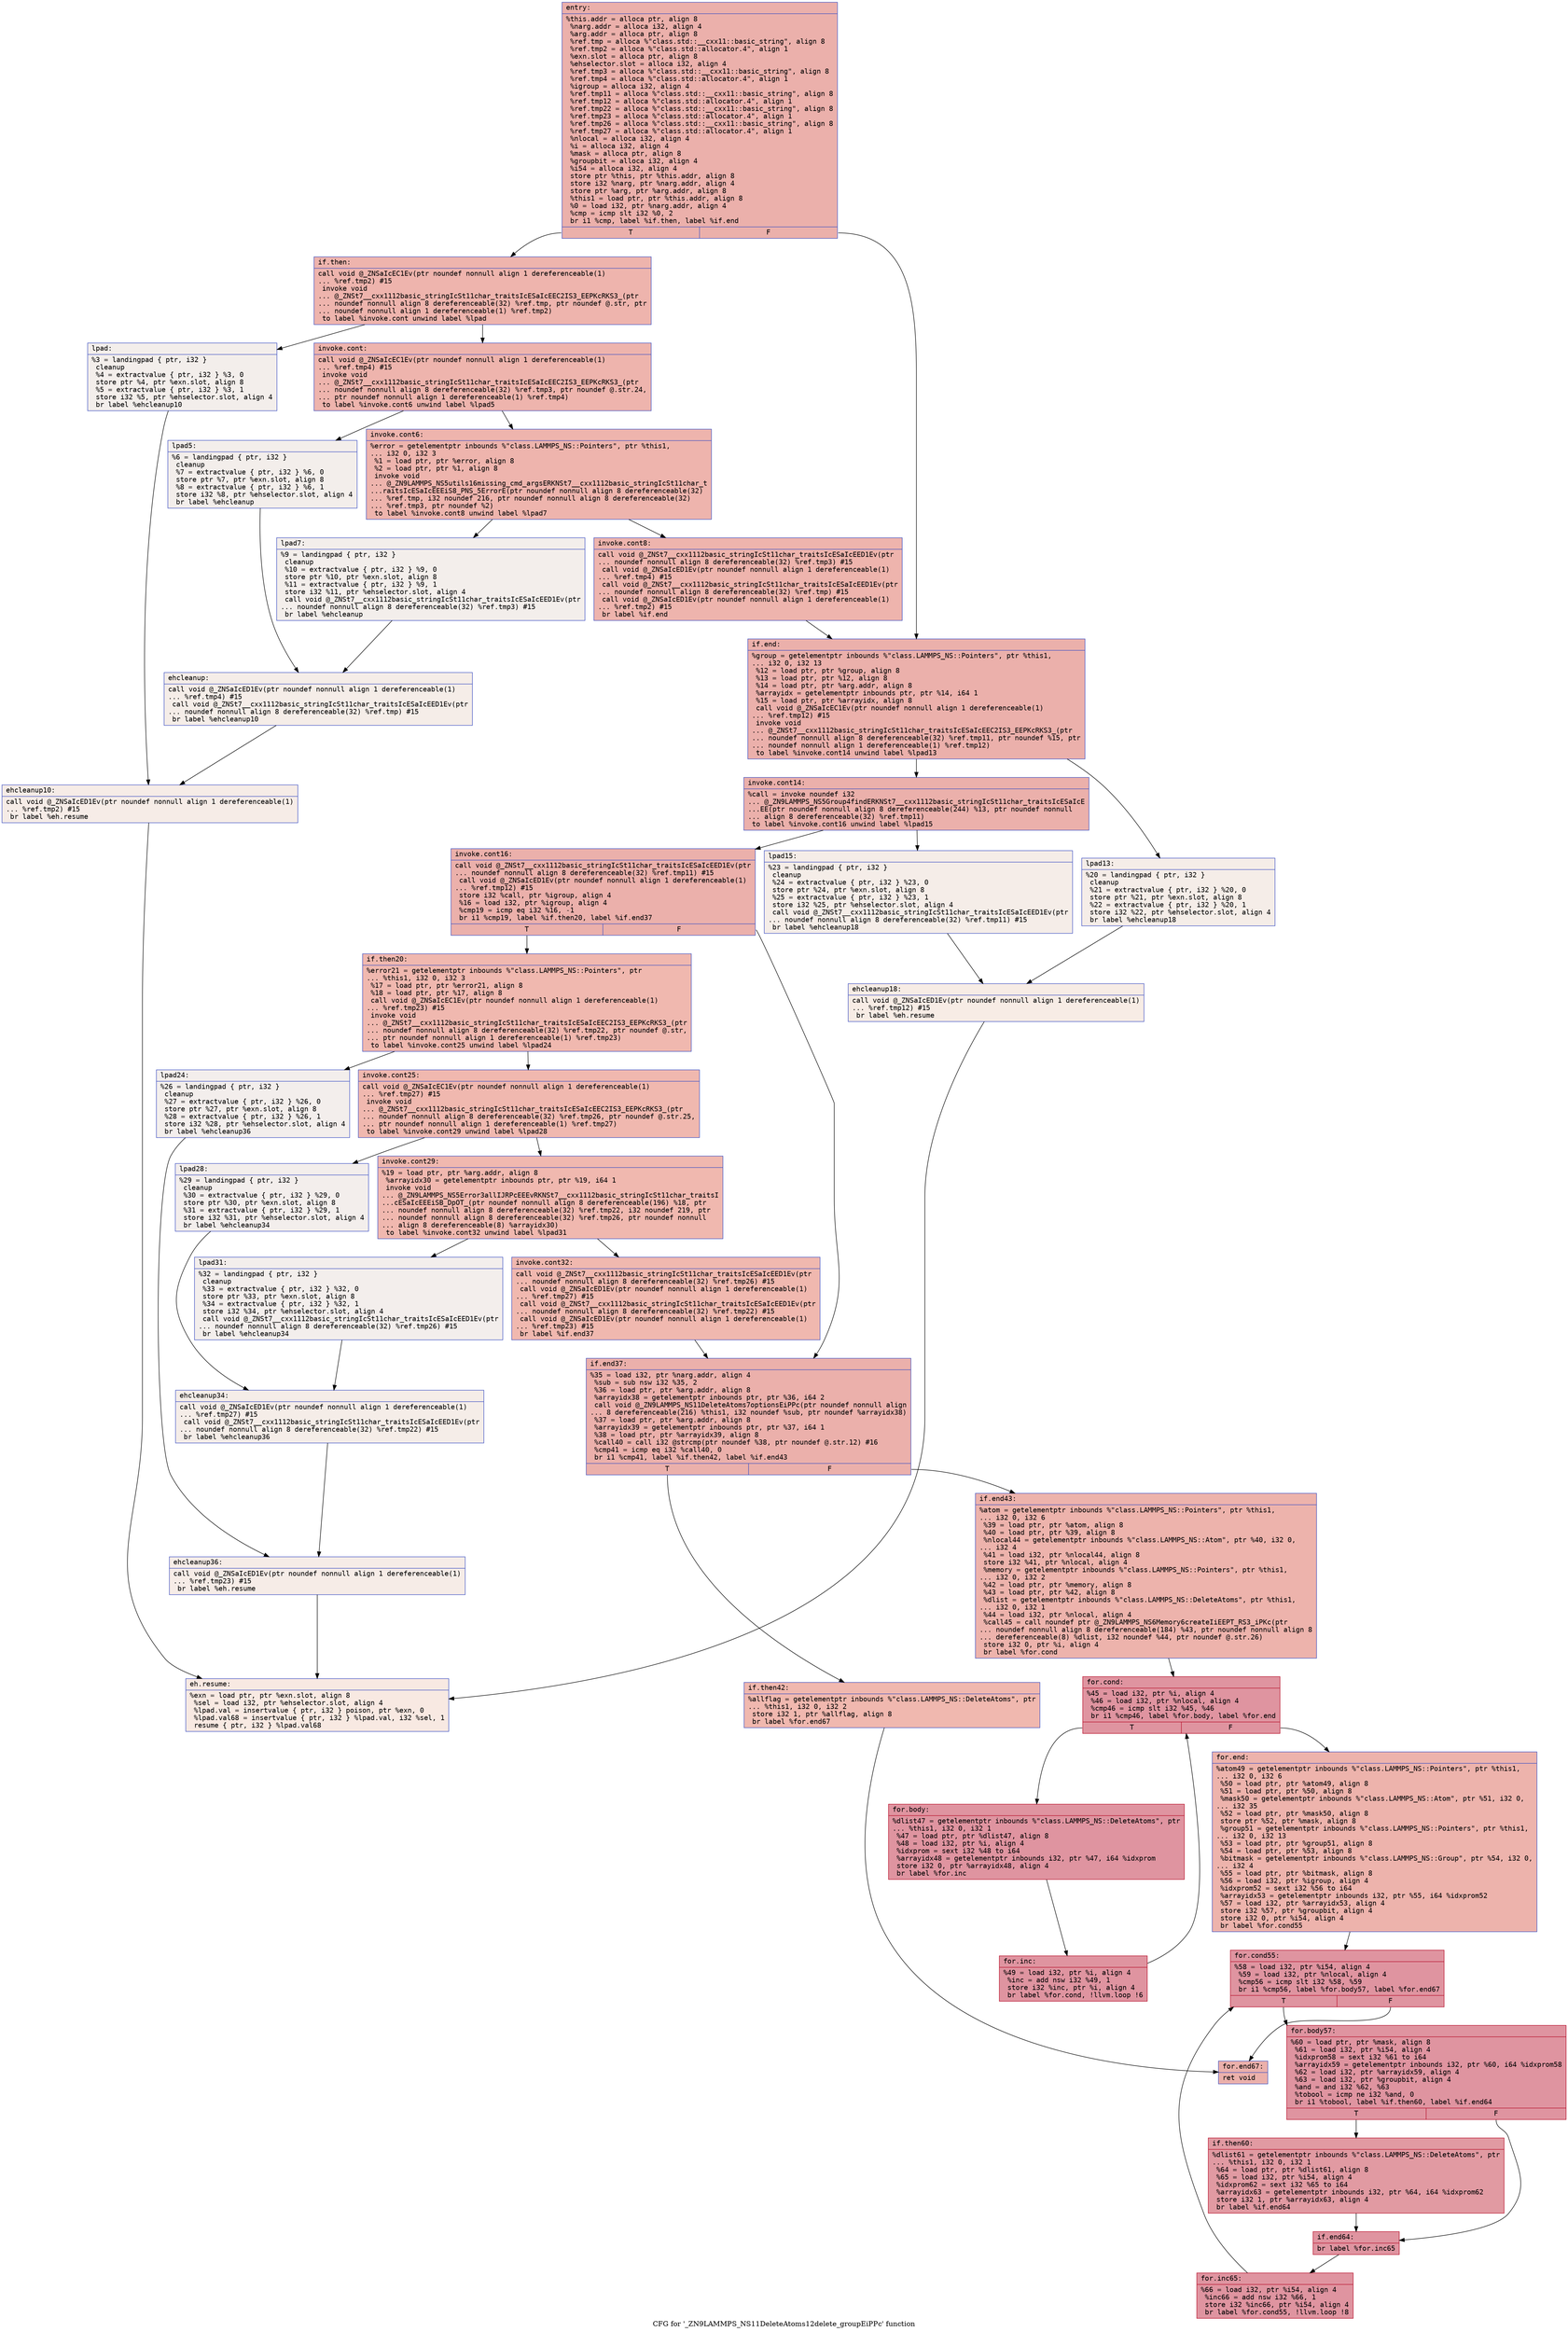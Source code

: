 digraph "CFG for '_ZN9LAMMPS_NS11DeleteAtoms12delete_groupEiPPc' function" {
	label="CFG for '_ZN9LAMMPS_NS11DeleteAtoms12delete_groupEiPPc' function";

	Node0x557d77051170 [shape=record,color="#3d50c3ff", style=filled, fillcolor="#d24b4070" fontname="Courier",label="{entry:\l|  %this.addr = alloca ptr, align 8\l  %narg.addr = alloca i32, align 4\l  %arg.addr = alloca ptr, align 8\l  %ref.tmp = alloca %\"class.std::__cxx11::basic_string\", align 8\l  %ref.tmp2 = alloca %\"class.std::allocator.4\", align 1\l  %exn.slot = alloca ptr, align 8\l  %ehselector.slot = alloca i32, align 4\l  %ref.tmp3 = alloca %\"class.std::__cxx11::basic_string\", align 8\l  %ref.tmp4 = alloca %\"class.std::allocator.4\", align 1\l  %igroup = alloca i32, align 4\l  %ref.tmp11 = alloca %\"class.std::__cxx11::basic_string\", align 8\l  %ref.tmp12 = alloca %\"class.std::allocator.4\", align 1\l  %ref.tmp22 = alloca %\"class.std::__cxx11::basic_string\", align 8\l  %ref.tmp23 = alloca %\"class.std::allocator.4\", align 1\l  %ref.tmp26 = alloca %\"class.std::__cxx11::basic_string\", align 8\l  %ref.tmp27 = alloca %\"class.std::allocator.4\", align 1\l  %nlocal = alloca i32, align 4\l  %i = alloca i32, align 4\l  %mask = alloca ptr, align 8\l  %groupbit = alloca i32, align 4\l  %i54 = alloca i32, align 4\l  store ptr %this, ptr %this.addr, align 8\l  store i32 %narg, ptr %narg.addr, align 4\l  store ptr %arg, ptr %arg.addr, align 8\l  %this1 = load ptr, ptr %this.addr, align 8\l  %0 = load i32, ptr %narg.addr, align 4\l  %cmp = icmp slt i32 %0, 2\l  br i1 %cmp, label %if.then, label %if.end\l|{<s0>T|<s1>F}}"];
	Node0x557d77051170:s0 -> Node0x557d770765e0[tooltip="entry -> if.then\nProbability 50.00%" ];
	Node0x557d77051170:s1 -> Node0x557d77076650[tooltip="entry -> if.end\nProbability 50.00%" ];
	Node0x557d770765e0 [shape=record,color="#3d50c3ff", style=filled, fillcolor="#d8564670" fontname="Courier",label="{if.then:\l|  call void @_ZNSaIcEC1Ev(ptr noundef nonnull align 1 dereferenceable(1)\l... %ref.tmp2) #15\l  invoke void\l... @_ZNSt7__cxx1112basic_stringIcSt11char_traitsIcESaIcEEC2IS3_EEPKcRKS3_(ptr\l... noundef nonnull align 8 dereferenceable(32) %ref.tmp, ptr noundef @.str, ptr\l... noundef nonnull align 1 dereferenceable(1) %ref.tmp2)\l          to label %invoke.cont unwind label %lpad\l}"];
	Node0x557d770765e0 -> Node0x557d770768f0[tooltip="if.then -> invoke.cont\nProbability 100.00%" ];
	Node0x557d770765e0 -> Node0x557d77076940[tooltip="if.then -> lpad\nProbability 0.00%" ];
	Node0x557d770768f0 [shape=record,color="#3d50c3ff", style=filled, fillcolor="#d8564670" fontname="Courier",label="{invoke.cont:\l|  call void @_ZNSaIcEC1Ev(ptr noundef nonnull align 1 dereferenceable(1)\l... %ref.tmp4) #15\l  invoke void\l... @_ZNSt7__cxx1112basic_stringIcSt11char_traitsIcESaIcEEC2IS3_EEPKcRKS3_(ptr\l... noundef nonnull align 8 dereferenceable(32) %ref.tmp3, ptr noundef @.str.24,\l... ptr noundef nonnull align 1 dereferenceable(1) %ref.tmp4)\l          to label %invoke.cont6 unwind label %lpad5\l}"];
	Node0x557d770768f0 -> Node0x557d77076c60[tooltip="invoke.cont -> invoke.cont6\nProbability 100.00%" ];
	Node0x557d770768f0 -> Node0x557d77076cb0[tooltip="invoke.cont -> lpad5\nProbability 0.00%" ];
	Node0x557d77076c60 [shape=record,color="#3d50c3ff", style=filled, fillcolor="#d8564670" fontname="Courier",label="{invoke.cont6:\l|  %error = getelementptr inbounds %\"class.LAMMPS_NS::Pointers\", ptr %this1,\l... i32 0, i32 3\l  %1 = load ptr, ptr %error, align 8\l  %2 = load ptr, ptr %1, align 8\l  invoke void\l... @_ZN9LAMMPS_NS5utils16missing_cmd_argsERKNSt7__cxx1112basic_stringIcSt11char_t\l...raitsIcESaIcEEEiS8_PNS_5ErrorE(ptr noundef nonnull align 8 dereferenceable(32)\l... %ref.tmp, i32 noundef 216, ptr noundef nonnull align 8 dereferenceable(32)\l... %ref.tmp3, ptr noundef %2)\l          to label %invoke.cont8 unwind label %lpad7\l}"];
	Node0x557d77076c60 -> Node0x557d77076c10[tooltip="invoke.cont6 -> invoke.cont8\nProbability 100.00%" ];
	Node0x557d77076c60 -> Node0x557d77077150[tooltip="invoke.cont6 -> lpad7\nProbability 0.00%" ];
	Node0x557d77076c10 [shape=record,color="#3d50c3ff", style=filled, fillcolor="#d8564670" fontname="Courier",label="{invoke.cont8:\l|  call void @_ZNSt7__cxx1112basic_stringIcSt11char_traitsIcESaIcEED1Ev(ptr\l... noundef nonnull align 8 dereferenceable(32) %ref.tmp3) #15\l  call void @_ZNSaIcED1Ev(ptr noundef nonnull align 1 dereferenceable(1)\l... %ref.tmp4) #15\l  call void @_ZNSt7__cxx1112basic_stringIcSt11char_traitsIcESaIcEED1Ev(ptr\l... noundef nonnull align 8 dereferenceable(32) %ref.tmp) #15\l  call void @_ZNSaIcED1Ev(ptr noundef nonnull align 1 dereferenceable(1)\l... %ref.tmp2) #15\l  br label %if.end\l}"];
	Node0x557d77076c10 -> Node0x557d77076650[tooltip="invoke.cont8 -> if.end\nProbability 100.00%" ];
	Node0x557d77076940 [shape=record,color="#3d50c3ff", style=filled, fillcolor="#e5d8d170" fontname="Courier",label="{lpad:\l|  %3 = landingpad \{ ptr, i32 \}\l          cleanup\l  %4 = extractvalue \{ ptr, i32 \} %3, 0\l  store ptr %4, ptr %exn.slot, align 8\l  %5 = extractvalue \{ ptr, i32 \} %3, 1\l  store i32 %5, ptr %ehselector.slot, align 4\l  br label %ehcleanup10\l}"];
	Node0x557d77076940 -> Node0x557d77077b10[tooltip="lpad -> ehcleanup10\nProbability 100.00%" ];
	Node0x557d77076cb0 [shape=record,color="#3d50c3ff", style=filled, fillcolor="#e5d8d170" fontname="Courier",label="{lpad5:\l|  %6 = landingpad \{ ptr, i32 \}\l          cleanup\l  %7 = extractvalue \{ ptr, i32 \} %6, 0\l  store ptr %7, ptr %exn.slot, align 8\l  %8 = extractvalue \{ ptr, i32 \} %6, 1\l  store i32 %8, ptr %ehselector.slot, align 4\l  br label %ehcleanup\l}"];
	Node0x557d77076cb0 -> Node0x557d77077e80[tooltip="lpad5 -> ehcleanup\nProbability 100.00%" ];
	Node0x557d77077150 [shape=record,color="#3d50c3ff", style=filled, fillcolor="#e5d8d170" fontname="Courier",label="{lpad7:\l|  %9 = landingpad \{ ptr, i32 \}\l          cleanup\l  %10 = extractvalue \{ ptr, i32 \} %9, 0\l  store ptr %10, ptr %exn.slot, align 8\l  %11 = extractvalue \{ ptr, i32 \} %9, 1\l  store i32 %11, ptr %ehselector.slot, align 4\l  call void @_ZNSt7__cxx1112basic_stringIcSt11char_traitsIcESaIcEED1Ev(ptr\l... noundef nonnull align 8 dereferenceable(32) %ref.tmp3) #15\l  br label %ehcleanup\l}"];
	Node0x557d77077150 -> Node0x557d77077e80[tooltip="lpad7 -> ehcleanup\nProbability 100.00%" ];
	Node0x557d77077e80 [shape=record,color="#3d50c3ff", style=filled, fillcolor="#e8d6cc70" fontname="Courier",label="{ehcleanup:\l|  call void @_ZNSaIcED1Ev(ptr noundef nonnull align 1 dereferenceable(1)\l... %ref.tmp4) #15\l  call void @_ZNSt7__cxx1112basic_stringIcSt11char_traitsIcESaIcEED1Ev(ptr\l... noundef nonnull align 8 dereferenceable(32) %ref.tmp) #15\l  br label %ehcleanup10\l}"];
	Node0x557d77077e80 -> Node0x557d77077b10[tooltip="ehcleanup -> ehcleanup10\nProbability 100.00%" ];
	Node0x557d77077b10 [shape=record,color="#3d50c3ff", style=filled, fillcolor="#ead5c970" fontname="Courier",label="{ehcleanup10:\l|  call void @_ZNSaIcED1Ev(ptr noundef nonnull align 1 dereferenceable(1)\l... %ref.tmp2) #15\l  br label %eh.resume\l}"];
	Node0x557d77077b10 -> Node0x557d770b5690[tooltip="ehcleanup10 -> eh.resume\nProbability 100.00%" ];
	Node0x557d77076650 [shape=record,color="#3d50c3ff", style=filled, fillcolor="#d24b4070" fontname="Courier",label="{if.end:\l|  %group = getelementptr inbounds %\"class.LAMMPS_NS::Pointers\", ptr %this1,\l... i32 0, i32 13\l  %12 = load ptr, ptr %group, align 8\l  %13 = load ptr, ptr %12, align 8\l  %14 = load ptr, ptr %arg.addr, align 8\l  %arrayidx = getelementptr inbounds ptr, ptr %14, i64 1\l  %15 = load ptr, ptr %arrayidx, align 8\l  call void @_ZNSaIcEC1Ev(ptr noundef nonnull align 1 dereferenceable(1)\l... %ref.tmp12) #15\l  invoke void\l... @_ZNSt7__cxx1112basic_stringIcSt11char_traitsIcESaIcEEC2IS3_EEPKcRKS3_(ptr\l... noundef nonnull align 8 dereferenceable(32) %ref.tmp11, ptr noundef %15, ptr\l... noundef nonnull align 1 dereferenceable(1) %ref.tmp12)\l          to label %invoke.cont14 unwind label %lpad13\l}"];
	Node0x557d77076650 -> Node0x557d770b5b60[tooltip="if.end -> invoke.cont14\nProbability 100.00%" ];
	Node0x557d77076650 -> Node0x557d770b5be0[tooltip="if.end -> lpad13\nProbability 0.00%" ];
	Node0x557d770b5b60 [shape=record,color="#3d50c3ff", style=filled, fillcolor="#d24b4070" fontname="Courier",label="{invoke.cont14:\l|  %call = invoke noundef i32\l... @_ZN9LAMMPS_NS5Group4findERKNSt7__cxx1112basic_stringIcSt11char_traitsIcESaIcE\l...EE(ptr noundef nonnull align 8 dereferenceable(244) %13, ptr noundef nonnull\l... align 8 dereferenceable(32) %ref.tmp11)\l          to label %invoke.cont16 unwind label %lpad15\l}"];
	Node0x557d770b5b60 -> Node0x557d770b5b10[tooltip="invoke.cont14 -> invoke.cont16\nProbability 100.00%" ];
	Node0x557d770b5b60 -> Node0x557d770b5e70[tooltip="invoke.cont14 -> lpad15\nProbability 0.00%" ];
	Node0x557d770b5b10 [shape=record,color="#3d50c3ff", style=filled, fillcolor="#d24b4070" fontname="Courier",label="{invoke.cont16:\l|  call void @_ZNSt7__cxx1112basic_stringIcSt11char_traitsIcESaIcEED1Ev(ptr\l... noundef nonnull align 8 dereferenceable(32) %ref.tmp11) #15\l  call void @_ZNSaIcED1Ev(ptr noundef nonnull align 1 dereferenceable(1)\l... %ref.tmp12) #15\l  store i32 %call, ptr %igroup, align 4\l  %16 = load i32, ptr %igroup, align 4\l  %cmp19 = icmp eq i32 %16, -1\l  br i1 %cmp19, label %if.then20, label %if.end37\l|{<s0>T|<s1>F}}"];
	Node0x557d770b5b10:s0 -> Node0x557d770b64c0[tooltip="invoke.cont16 -> if.then20\nProbability 37.50%" ];
	Node0x557d770b5b10:s1 -> Node0x557d770b6540[tooltip="invoke.cont16 -> if.end37\nProbability 62.50%" ];
	Node0x557d770b64c0 [shape=record,color="#3d50c3ff", style=filled, fillcolor="#dc5d4a70" fontname="Courier",label="{if.then20:\l|  %error21 = getelementptr inbounds %\"class.LAMMPS_NS::Pointers\", ptr\l... %this1, i32 0, i32 3\l  %17 = load ptr, ptr %error21, align 8\l  %18 = load ptr, ptr %17, align 8\l  call void @_ZNSaIcEC1Ev(ptr noundef nonnull align 1 dereferenceable(1)\l... %ref.tmp23) #15\l  invoke void\l... @_ZNSt7__cxx1112basic_stringIcSt11char_traitsIcESaIcEEC2IS3_EEPKcRKS3_(ptr\l... noundef nonnull align 8 dereferenceable(32) %ref.tmp22, ptr noundef @.str,\l... ptr noundef nonnull align 1 dereferenceable(1) %ref.tmp23)\l          to label %invoke.cont25 unwind label %lpad24\l}"];
	Node0x557d770b64c0 -> Node0x557d770b6cd0[tooltip="if.then20 -> invoke.cont25\nProbability 100.00%" ];
	Node0x557d770b64c0 -> Node0x557d770b6d50[tooltip="if.then20 -> lpad24\nProbability 0.00%" ];
	Node0x557d770b6cd0 [shape=record,color="#3d50c3ff", style=filled, fillcolor="#dc5d4a70" fontname="Courier",label="{invoke.cont25:\l|  call void @_ZNSaIcEC1Ev(ptr noundef nonnull align 1 dereferenceable(1)\l... %ref.tmp27) #15\l  invoke void\l... @_ZNSt7__cxx1112basic_stringIcSt11char_traitsIcESaIcEEC2IS3_EEPKcRKS3_(ptr\l... noundef nonnull align 8 dereferenceable(32) %ref.tmp26, ptr noundef @.str.25,\l... ptr noundef nonnull align 1 dereferenceable(1) %ref.tmp27)\l          to label %invoke.cont29 unwind label %lpad28\l}"];
	Node0x557d770b6cd0 -> Node0x557d770b7070[tooltip="invoke.cont25 -> invoke.cont29\nProbability 100.00%" ];
	Node0x557d770b6cd0 -> Node0x557d770b70c0[tooltip="invoke.cont25 -> lpad28\nProbability 0.00%" ];
	Node0x557d770b7070 [shape=record,color="#3d50c3ff", style=filled, fillcolor="#dc5d4a70" fontname="Courier",label="{invoke.cont29:\l|  %19 = load ptr, ptr %arg.addr, align 8\l  %arrayidx30 = getelementptr inbounds ptr, ptr %19, i64 1\l  invoke void\l... @_ZN9LAMMPS_NS5Error3allIJRPcEEEvRKNSt7__cxx1112basic_stringIcSt11char_traitsI\l...cESaIcEEEiSB_DpOT_(ptr noundef nonnull align 8 dereferenceable(196) %18, ptr\l... noundef nonnull align 8 dereferenceable(32) %ref.tmp22, i32 noundef 219, ptr\l... noundef nonnull align 8 dereferenceable(32) %ref.tmp26, ptr noundef nonnull\l... align 8 dereferenceable(8) %arrayidx30)\l          to label %invoke.cont32 unwind label %lpad31\l}"];
	Node0x557d770b7070 -> Node0x557d770b7020[tooltip="invoke.cont29 -> invoke.cont32\nProbability 100.00%" ];
	Node0x557d770b7070 -> Node0x557d770b7540[tooltip="invoke.cont29 -> lpad31\nProbability 0.00%" ];
	Node0x557d770b7020 [shape=record,color="#3d50c3ff", style=filled, fillcolor="#dc5d4a70" fontname="Courier",label="{invoke.cont32:\l|  call void @_ZNSt7__cxx1112basic_stringIcSt11char_traitsIcESaIcEED1Ev(ptr\l... noundef nonnull align 8 dereferenceable(32) %ref.tmp26) #15\l  call void @_ZNSaIcED1Ev(ptr noundef nonnull align 1 dereferenceable(1)\l... %ref.tmp27) #15\l  call void @_ZNSt7__cxx1112basic_stringIcSt11char_traitsIcESaIcEED1Ev(ptr\l... noundef nonnull align 8 dereferenceable(32) %ref.tmp22) #15\l  call void @_ZNSaIcED1Ev(ptr noundef nonnull align 1 dereferenceable(1)\l... %ref.tmp23) #15\l  br label %if.end37\l}"];
	Node0x557d770b7020 -> Node0x557d770b6540[tooltip="invoke.cont32 -> if.end37\nProbability 100.00%" ];
	Node0x557d770b5be0 [shape=record,color="#3d50c3ff", style=filled, fillcolor="#e8d6cc70" fontname="Courier",label="{lpad13:\l|  %20 = landingpad \{ ptr, i32 \}\l          cleanup\l  %21 = extractvalue \{ ptr, i32 \} %20, 0\l  store ptr %21, ptr %exn.slot, align 8\l  %22 = extractvalue \{ ptr, i32 \} %20, 1\l  store i32 %22, ptr %ehselector.slot, align 4\l  br label %ehcleanup18\l}"];
	Node0x557d770b5be0 -> Node0x557d770b7ee0[tooltip="lpad13 -> ehcleanup18\nProbability 100.00%" ];
	Node0x557d770b5e70 [shape=record,color="#3d50c3ff", style=filled, fillcolor="#e8d6cc70" fontname="Courier",label="{lpad15:\l|  %23 = landingpad \{ ptr, i32 \}\l          cleanup\l  %24 = extractvalue \{ ptr, i32 \} %23, 0\l  store ptr %24, ptr %exn.slot, align 8\l  %25 = extractvalue \{ ptr, i32 \} %23, 1\l  store i32 %25, ptr %ehselector.slot, align 4\l  call void @_ZNSt7__cxx1112basic_stringIcSt11char_traitsIcESaIcEED1Ev(ptr\l... noundef nonnull align 8 dereferenceable(32) %ref.tmp11) #15\l  br label %ehcleanup18\l}"];
	Node0x557d770b5e70 -> Node0x557d770b7ee0[tooltip="lpad15 -> ehcleanup18\nProbability 100.00%" ];
	Node0x557d770b7ee0 [shape=record,color="#3d50c3ff", style=filled, fillcolor="#ecd3c570" fontname="Courier",label="{ehcleanup18:\l|  call void @_ZNSaIcED1Ev(ptr noundef nonnull align 1 dereferenceable(1)\l... %ref.tmp12) #15\l  br label %eh.resume\l}"];
	Node0x557d770b7ee0 -> Node0x557d770b5690[tooltip="ehcleanup18 -> eh.resume\nProbability 100.00%" ];
	Node0x557d770b6d50 [shape=record,color="#3d50c3ff", style=filled, fillcolor="#e3d9d370" fontname="Courier",label="{lpad24:\l|  %26 = landingpad \{ ptr, i32 \}\l          cleanup\l  %27 = extractvalue \{ ptr, i32 \} %26, 0\l  store ptr %27, ptr %exn.slot, align 8\l  %28 = extractvalue \{ ptr, i32 \} %26, 1\l  store i32 %28, ptr %ehselector.slot, align 4\l  br label %ehcleanup36\l}"];
	Node0x557d770b6d50 -> Node0x557d770b8760[tooltip="lpad24 -> ehcleanup36\nProbability 100.00%" ];
	Node0x557d770b70c0 [shape=record,color="#3d50c3ff", style=filled, fillcolor="#e3d9d370" fontname="Courier",label="{lpad28:\l|  %29 = landingpad \{ ptr, i32 \}\l          cleanup\l  %30 = extractvalue \{ ptr, i32 \} %29, 0\l  store ptr %30, ptr %exn.slot, align 8\l  %31 = extractvalue \{ ptr, i32 \} %29, 1\l  store i32 %31, ptr %ehselector.slot, align 4\l  br label %ehcleanup34\l}"];
	Node0x557d770b70c0 -> Node0x557d770b8ad0[tooltip="lpad28 -> ehcleanup34\nProbability 100.00%" ];
	Node0x557d770b7540 [shape=record,color="#3d50c3ff", style=filled, fillcolor="#e3d9d370" fontname="Courier",label="{lpad31:\l|  %32 = landingpad \{ ptr, i32 \}\l          cleanup\l  %33 = extractvalue \{ ptr, i32 \} %32, 0\l  store ptr %33, ptr %exn.slot, align 8\l  %34 = extractvalue \{ ptr, i32 \} %32, 1\l  store i32 %34, ptr %ehselector.slot, align 4\l  call void @_ZNSt7__cxx1112basic_stringIcSt11char_traitsIcESaIcEED1Ev(ptr\l... noundef nonnull align 8 dereferenceable(32) %ref.tmp26) #15\l  br label %ehcleanup34\l}"];
	Node0x557d770b7540 -> Node0x557d770b8ad0[tooltip="lpad31 -> ehcleanup34\nProbability 100.00%" ];
	Node0x557d770b8ad0 [shape=record,color="#3d50c3ff", style=filled, fillcolor="#e8d6cc70" fontname="Courier",label="{ehcleanup34:\l|  call void @_ZNSaIcED1Ev(ptr noundef nonnull align 1 dereferenceable(1)\l... %ref.tmp27) #15\l  call void @_ZNSt7__cxx1112basic_stringIcSt11char_traitsIcESaIcEED1Ev(ptr\l... noundef nonnull align 8 dereferenceable(32) %ref.tmp22) #15\l  br label %ehcleanup36\l}"];
	Node0x557d770b8ad0 -> Node0x557d770b8760[tooltip="ehcleanup34 -> ehcleanup36\nProbability 100.00%" ];
	Node0x557d770b8760 [shape=record,color="#3d50c3ff", style=filled, fillcolor="#ead5c970" fontname="Courier",label="{ehcleanup36:\l|  call void @_ZNSaIcED1Ev(ptr noundef nonnull align 1 dereferenceable(1)\l... %ref.tmp23) #15\l  br label %eh.resume\l}"];
	Node0x557d770b8760 -> Node0x557d770b5690[tooltip="ehcleanup36 -> eh.resume\nProbability 100.00%" ];
	Node0x557d770b6540 [shape=record,color="#3d50c3ff", style=filled, fillcolor="#d24b4070" fontname="Courier",label="{if.end37:\l|  %35 = load i32, ptr %narg.addr, align 4\l  %sub = sub nsw i32 %35, 2\l  %36 = load ptr, ptr %arg.addr, align 8\l  %arrayidx38 = getelementptr inbounds ptr, ptr %36, i64 2\l  call void @_ZN9LAMMPS_NS11DeleteAtoms7optionsEiPPc(ptr noundef nonnull align\l... 8 dereferenceable(216) %this1, i32 noundef %sub, ptr noundef %arrayidx38)\l  %37 = load ptr, ptr %arg.addr, align 8\l  %arrayidx39 = getelementptr inbounds ptr, ptr %37, i64 1\l  %38 = load ptr, ptr %arrayidx39, align 8\l  %call40 = call i32 @strcmp(ptr noundef %38, ptr noundef @.str.12) #16\l  %cmp41 = icmp eq i32 %call40, 0\l  br i1 %cmp41, label %if.then42, label %if.end43\l|{<s0>T|<s1>F}}"];
	Node0x557d770b6540:s0 -> Node0x557d770b9b50[tooltip="if.end37 -> if.then42\nProbability 37.50%" ];
	Node0x557d770b6540:s1 -> Node0x557d770b9bd0[tooltip="if.end37 -> if.end43\nProbability 62.50%" ];
	Node0x557d770b9b50 [shape=record,color="#3d50c3ff", style=filled, fillcolor="#dc5d4a70" fontname="Courier",label="{if.then42:\l|  %allflag = getelementptr inbounds %\"class.LAMMPS_NS::DeleteAtoms\", ptr\l... %this1, i32 0, i32 2\l  store i32 1, ptr %allflag, align 8\l  br label %for.end67\l}"];
	Node0x557d770b9b50 -> Node0x557d770b9e80[tooltip="if.then42 -> for.end67\nProbability 100.00%" ];
	Node0x557d770b9bd0 [shape=record,color="#3d50c3ff", style=filled, fillcolor="#d6524470" fontname="Courier",label="{if.end43:\l|  %atom = getelementptr inbounds %\"class.LAMMPS_NS::Pointers\", ptr %this1,\l... i32 0, i32 6\l  %39 = load ptr, ptr %atom, align 8\l  %40 = load ptr, ptr %39, align 8\l  %nlocal44 = getelementptr inbounds %\"class.LAMMPS_NS::Atom\", ptr %40, i32 0,\l... i32 4\l  %41 = load i32, ptr %nlocal44, align 8\l  store i32 %41, ptr %nlocal, align 4\l  %memory = getelementptr inbounds %\"class.LAMMPS_NS::Pointers\", ptr %this1,\l... i32 0, i32 2\l  %42 = load ptr, ptr %memory, align 8\l  %43 = load ptr, ptr %42, align 8\l  %dlist = getelementptr inbounds %\"class.LAMMPS_NS::DeleteAtoms\", ptr %this1,\l... i32 0, i32 1\l  %44 = load i32, ptr %nlocal, align 4\l  %call45 = call noundef ptr @_ZN9LAMMPS_NS6Memory6createIiEEPT_RS3_iPKc(ptr\l... noundef nonnull align 8 dereferenceable(184) %43, ptr noundef nonnull align 8\l... dereferenceable(8) %dlist, i32 noundef %44, ptr noundef @.str.26)\l  store i32 0, ptr %i, align 4\l  br label %for.cond\l}"];
	Node0x557d770b9bd0 -> Node0x557d770ba980[tooltip="if.end43 -> for.cond\nProbability 100.00%" ];
	Node0x557d770ba980 [shape=record,color="#b70d28ff", style=filled, fillcolor="#b70d2870" fontname="Courier",label="{for.cond:\l|  %45 = load i32, ptr %i, align 4\l  %46 = load i32, ptr %nlocal, align 4\l  %cmp46 = icmp slt i32 %45, %46\l  br i1 %cmp46, label %for.body, label %for.end\l|{<s0>T|<s1>F}}"];
	Node0x557d770ba980:s0 -> Node0x557d770bac30[tooltip="for.cond -> for.body\nProbability 96.88%" ];
	Node0x557d770ba980:s1 -> Node0x557d770bacb0[tooltip="for.cond -> for.end\nProbability 3.12%" ];
	Node0x557d770bac30 [shape=record,color="#b70d28ff", style=filled, fillcolor="#b70d2870" fontname="Courier",label="{for.body:\l|  %dlist47 = getelementptr inbounds %\"class.LAMMPS_NS::DeleteAtoms\", ptr\l... %this1, i32 0, i32 1\l  %47 = load ptr, ptr %dlist47, align 8\l  %48 = load i32, ptr %i, align 4\l  %idxprom = sext i32 %48 to i64\l  %arrayidx48 = getelementptr inbounds i32, ptr %47, i64 %idxprom\l  store i32 0, ptr %arrayidx48, align 4\l  br label %for.inc\l}"];
	Node0x557d770bac30 -> Node0x557d770bba20[tooltip="for.body -> for.inc\nProbability 100.00%" ];
	Node0x557d770bba20 [shape=record,color="#b70d28ff", style=filled, fillcolor="#b70d2870" fontname="Courier",label="{for.inc:\l|  %49 = load i32, ptr %i, align 4\l  %inc = add nsw i32 %49, 1\l  store i32 %inc, ptr %i, align 4\l  br label %for.cond, !llvm.loop !6\l}"];
	Node0x557d770bba20 -> Node0x557d770ba980[tooltip="for.inc -> for.cond\nProbability 100.00%" ];
	Node0x557d770bacb0 [shape=record,color="#3d50c3ff", style=filled, fillcolor="#d6524470" fontname="Courier",label="{for.end:\l|  %atom49 = getelementptr inbounds %\"class.LAMMPS_NS::Pointers\", ptr %this1,\l... i32 0, i32 6\l  %50 = load ptr, ptr %atom49, align 8\l  %51 = load ptr, ptr %50, align 8\l  %mask50 = getelementptr inbounds %\"class.LAMMPS_NS::Atom\", ptr %51, i32 0,\l... i32 35\l  %52 = load ptr, ptr %mask50, align 8\l  store ptr %52, ptr %mask, align 8\l  %group51 = getelementptr inbounds %\"class.LAMMPS_NS::Pointers\", ptr %this1,\l... i32 0, i32 13\l  %53 = load ptr, ptr %group51, align 8\l  %54 = load ptr, ptr %53, align 8\l  %bitmask = getelementptr inbounds %\"class.LAMMPS_NS::Group\", ptr %54, i32 0,\l... i32 4\l  %55 = load ptr, ptr %bitmask, align 8\l  %56 = load i32, ptr %igroup, align 4\l  %idxprom52 = sext i32 %56 to i64\l  %arrayidx53 = getelementptr inbounds i32, ptr %55, i64 %idxprom52\l  %57 = load i32, ptr %arrayidx53, align 4\l  store i32 %57, ptr %groupbit, align 4\l  store i32 0, ptr %i54, align 4\l  br label %for.cond55\l}"];
	Node0x557d770bacb0 -> Node0x557d770bc950[tooltip="for.end -> for.cond55\nProbability 100.00%" ];
	Node0x557d770bc950 [shape=record,color="#b70d28ff", style=filled, fillcolor="#b70d2870" fontname="Courier",label="{for.cond55:\l|  %58 = load i32, ptr %i54, align 4\l  %59 = load i32, ptr %nlocal, align 4\l  %cmp56 = icmp slt i32 %58, %59\l  br i1 %cmp56, label %for.body57, label %for.end67\l|{<s0>T|<s1>F}}"];
	Node0x557d770bc950:s0 -> Node0x557d770bcbf0[tooltip="for.cond55 -> for.body57\nProbability 96.88%" ];
	Node0x557d770bc950:s1 -> Node0x557d770b9e80[tooltip="for.cond55 -> for.end67\nProbability 3.12%" ];
	Node0x557d770bcbf0 [shape=record,color="#b70d28ff", style=filled, fillcolor="#b70d2870" fontname="Courier",label="{for.body57:\l|  %60 = load ptr, ptr %mask, align 8\l  %61 = load i32, ptr %i54, align 4\l  %idxprom58 = sext i32 %61 to i64\l  %arrayidx59 = getelementptr inbounds i32, ptr %60, i64 %idxprom58\l  %62 = load i32, ptr %arrayidx59, align 4\l  %63 = load i32, ptr %groupbit, align 4\l  %and = and i32 %62, %63\l  %tobool = icmp ne i32 %and, 0\l  br i1 %tobool, label %if.then60, label %if.end64\l|{<s0>T|<s1>F}}"];
	Node0x557d770bcbf0:s0 -> Node0x557d770bd1f0[tooltip="for.body57 -> if.then60\nProbability 62.50%" ];
	Node0x557d770bcbf0:s1 -> Node0x557d770b65c0[tooltip="for.body57 -> if.end64\nProbability 37.50%" ];
	Node0x557d770bd1f0 [shape=record,color="#b70d28ff", style=filled, fillcolor="#bb1b2c70" fontname="Courier",label="{if.then60:\l|  %dlist61 = getelementptr inbounds %\"class.LAMMPS_NS::DeleteAtoms\", ptr\l... %this1, i32 0, i32 1\l  %64 = load ptr, ptr %dlist61, align 8\l  %65 = load i32, ptr %i54, align 4\l  %idxprom62 = sext i32 %65 to i64\l  %arrayidx63 = getelementptr inbounds i32, ptr %64, i64 %idxprom62\l  store i32 1, ptr %arrayidx63, align 4\l  br label %if.end64\l}"];
	Node0x557d770bd1f0 -> Node0x557d770b65c0[tooltip="if.then60 -> if.end64\nProbability 100.00%" ];
	Node0x557d770b65c0 [shape=record,color="#b70d28ff", style=filled, fillcolor="#b70d2870" fontname="Courier",label="{if.end64:\l|  br label %for.inc65\l}"];
	Node0x557d770b65c0 -> Node0x557d770b6b50[tooltip="if.end64 -> for.inc65\nProbability 100.00%" ];
	Node0x557d770b6b50 [shape=record,color="#b70d28ff", style=filled, fillcolor="#b70d2870" fontname="Courier",label="{for.inc65:\l|  %66 = load i32, ptr %i54, align 4\l  %inc66 = add nsw i32 %66, 1\l  store i32 %inc66, ptr %i54, align 4\l  br label %for.cond55, !llvm.loop !8\l}"];
	Node0x557d770b6b50 -> Node0x557d770bc950[tooltip="for.inc65 -> for.cond55\nProbability 100.00%" ];
	Node0x557d770b9e80 [shape=record,color="#3d50c3ff", style=filled, fillcolor="#d24b4070" fontname="Courier",label="{for.end67:\l|  ret void\l}"];
	Node0x557d770b5690 [shape=record,color="#3d50c3ff", style=filled, fillcolor="#efcebd70" fontname="Courier",label="{eh.resume:\l|  %exn = load ptr, ptr %exn.slot, align 8\l  %sel = load i32, ptr %ehselector.slot, align 4\l  %lpad.val = insertvalue \{ ptr, i32 \} poison, ptr %exn, 0\l  %lpad.val68 = insertvalue \{ ptr, i32 \} %lpad.val, i32 %sel, 1\l  resume \{ ptr, i32 \} %lpad.val68\l}"];
}
